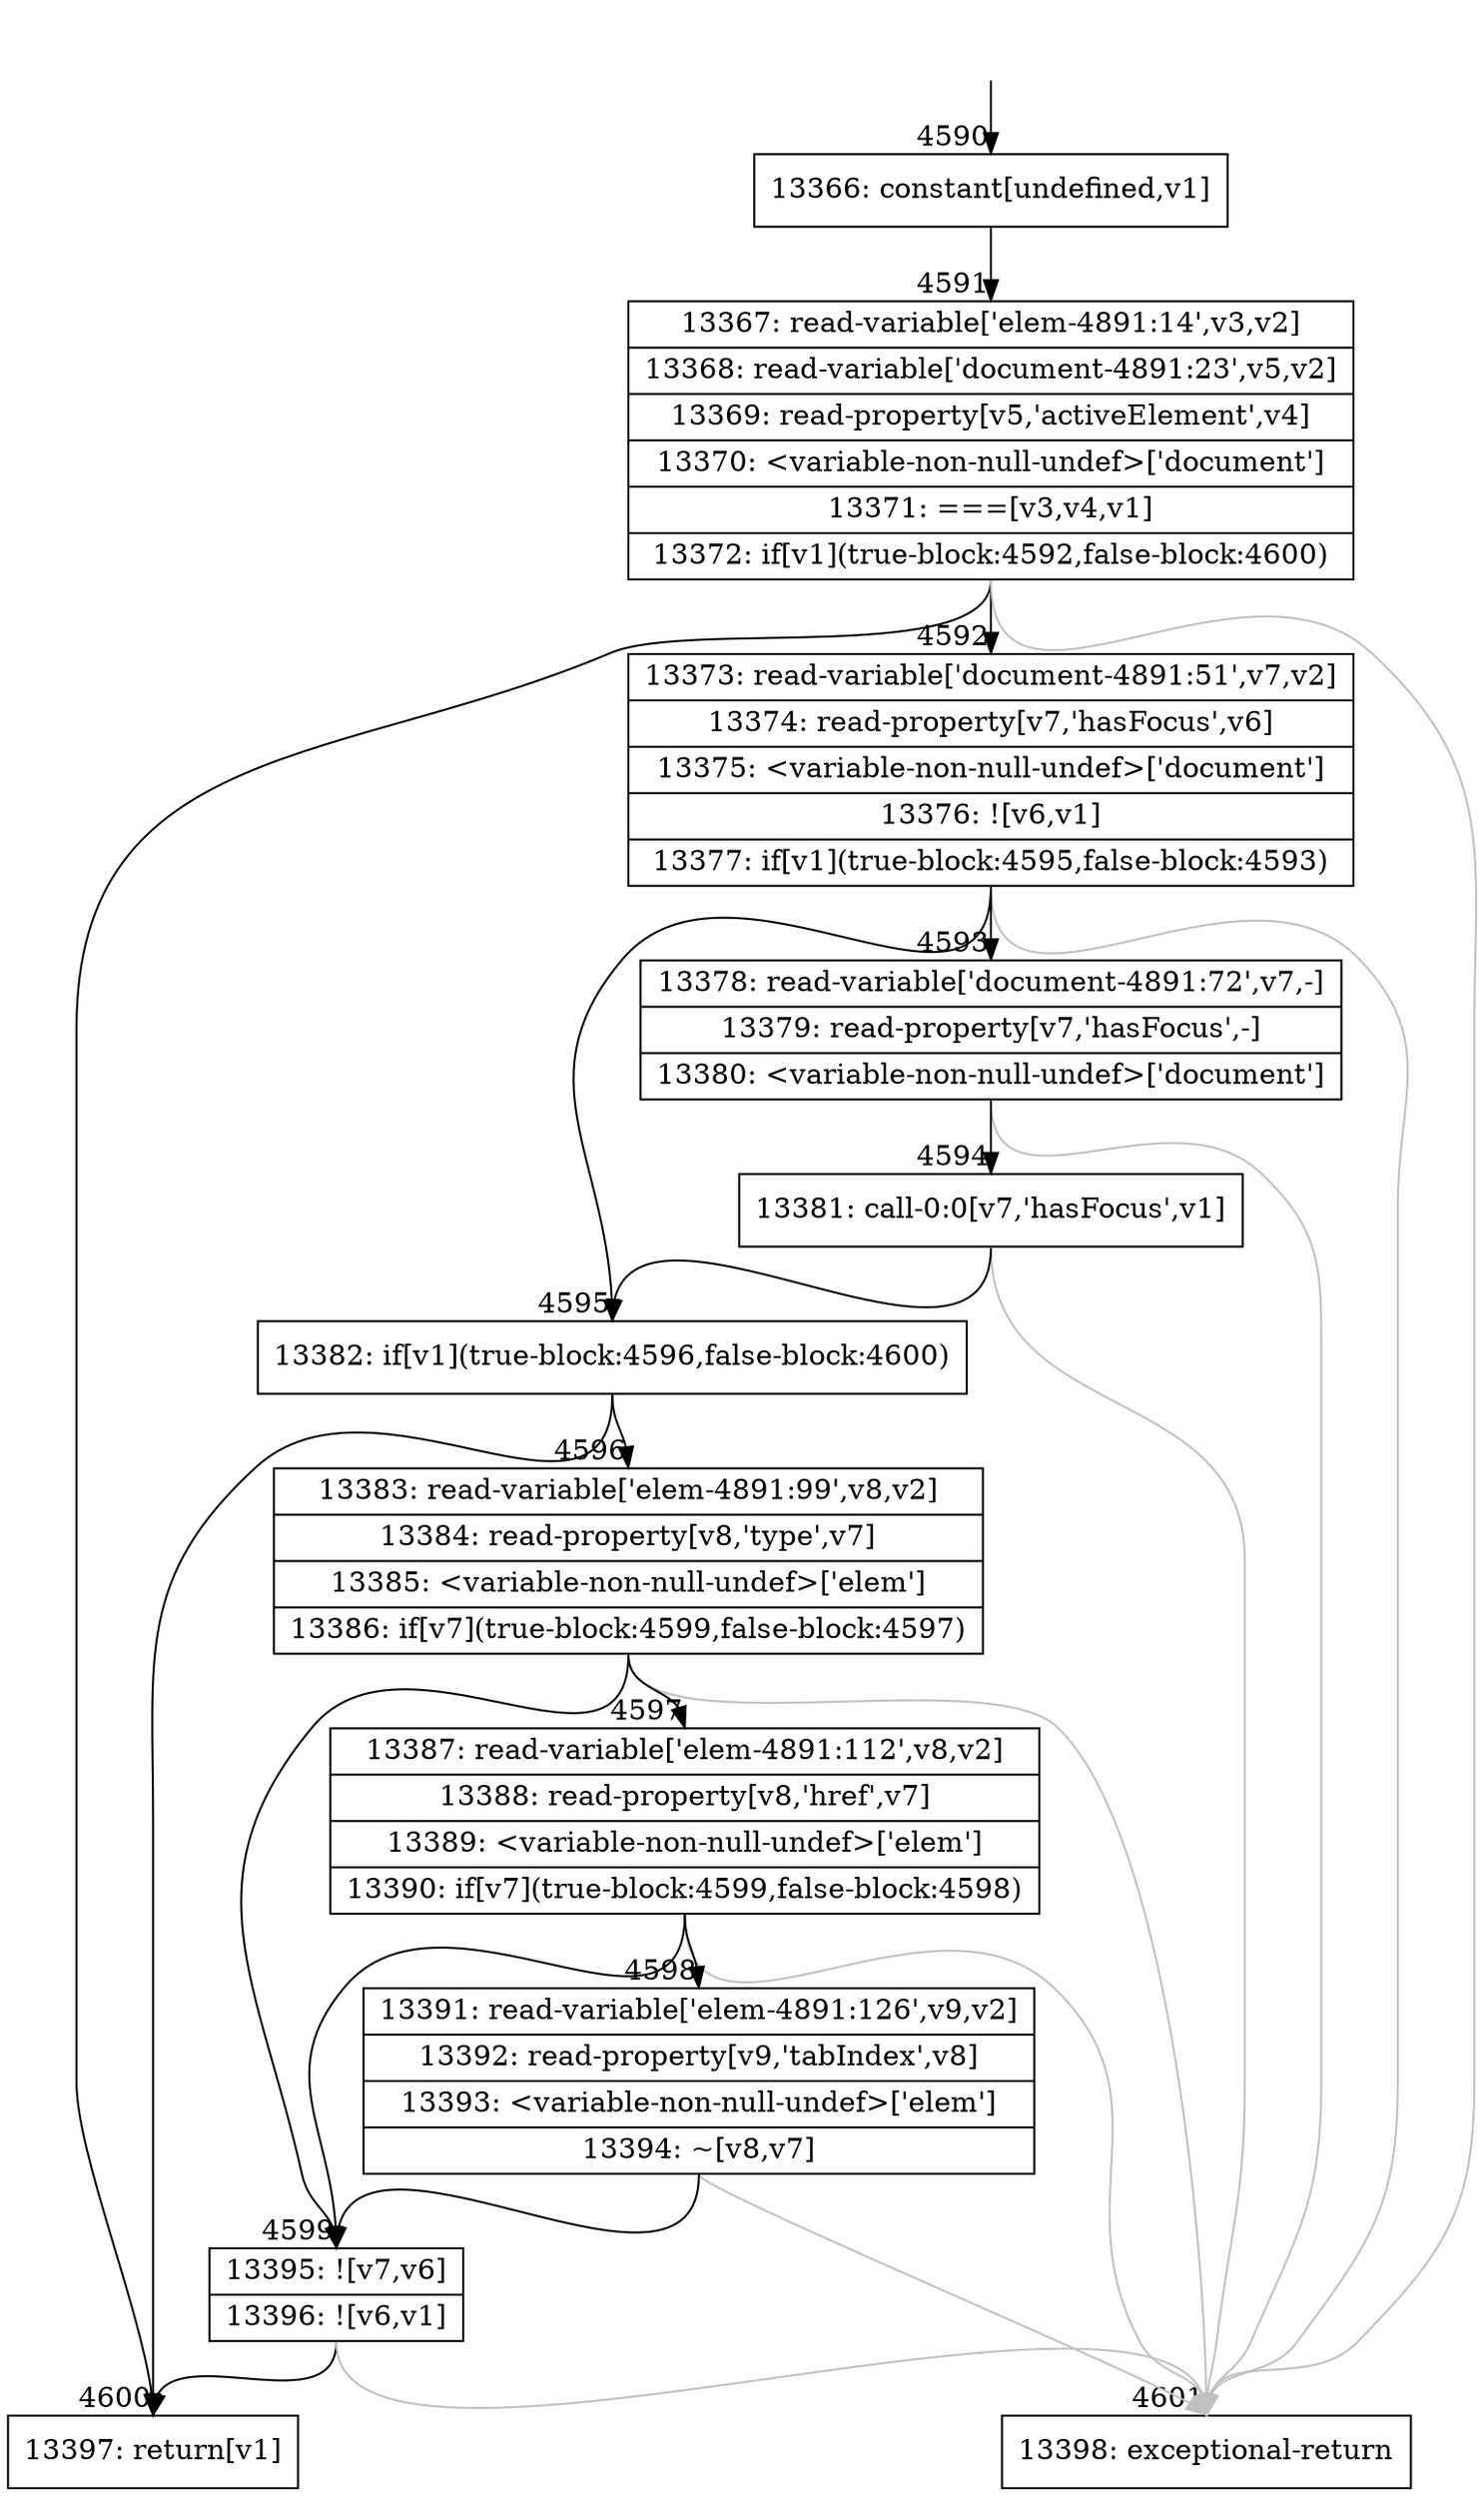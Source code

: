 digraph {
rankdir="TD"
BB_entry300[shape=none,label=""];
BB_entry300 -> BB4590 [tailport=s, headport=n, headlabel="    4590"]
BB4590 [shape=record label="{13366: constant[undefined,v1]}" ] 
BB4590 -> BB4591 [tailport=s, headport=n, headlabel="      4591"]
BB4591 [shape=record label="{13367: read-variable['elem-4891:14',v3,v2]|13368: read-variable['document-4891:23',v5,v2]|13369: read-property[v5,'activeElement',v4]|13370: \<variable-non-null-undef\>['document']|13371: ===[v3,v4,v1]|13372: if[v1](true-block:4592,false-block:4600)}" ] 
BB4591 -> BB4600 [tailport=s, headport=n, headlabel="      4600"]
BB4591 -> BB4592 [tailport=s, headport=n, headlabel="      4592"]
BB4591 -> BB4601 [tailport=s, headport=n, color=gray, headlabel="      4601"]
BB4592 [shape=record label="{13373: read-variable['document-4891:51',v7,v2]|13374: read-property[v7,'hasFocus',v6]|13375: \<variable-non-null-undef\>['document']|13376: ![v6,v1]|13377: if[v1](true-block:4595,false-block:4593)}" ] 
BB4592 -> BB4595 [tailport=s, headport=n, headlabel="      4595"]
BB4592 -> BB4593 [tailport=s, headport=n, headlabel="      4593"]
BB4592 -> BB4601 [tailport=s, headport=n, color=gray]
BB4593 [shape=record label="{13378: read-variable['document-4891:72',v7,-]|13379: read-property[v7,'hasFocus',-]|13380: \<variable-non-null-undef\>['document']}" ] 
BB4593 -> BB4594 [tailport=s, headport=n, headlabel="      4594"]
BB4593 -> BB4601 [tailport=s, headport=n, color=gray]
BB4594 [shape=record label="{13381: call-0:0[v7,'hasFocus',v1]}" ] 
BB4594 -> BB4595 [tailport=s, headport=n]
BB4594 -> BB4601 [tailport=s, headport=n, color=gray]
BB4595 [shape=record label="{13382: if[v1](true-block:4596,false-block:4600)}" ] 
BB4595 -> BB4600 [tailport=s, headport=n]
BB4595 -> BB4596 [tailport=s, headport=n, headlabel="      4596"]
BB4596 [shape=record label="{13383: read-variable['elem-4891:99',v8,v2]|13384: read-property[v8,'type',v7]|13385: \<variable-non-null-undef\>['elem']|13386: if[v7](true-block:4599,false-block:4597)}" ] 
BB4596 -> BB4599 [tailport=s, headport=n, headlabel="      4599"]
BB4596 -> BB4597 [tailport=s, headport=n, headlabel="      4597"]
BB4596 -> BB4601 [tailport=s, headport=n, color=gray]
BB4597 [shape=record label="{13387: read-variable['elem-4891:112',v8,v2]|13388: read-property[v8,'href',v7]|13389: \<variable-non-null-undef\>['elem']|13390: if[v7](true-block:4599,false-block:4598)}" ] 
BB4597 -> BB4599 [tailport=s, headport=n]
BB4597 -> BB4598 [tailport=s, headport=n, headlabel="      4598"]
BB4597 -> BB4601 [tailport=s, headport=n, color=gray]
BB4598 [shape=record label="{13391: read-variable['elem-4891:126',v9,v2]|13392: read-property[v9,'tabIndex',v8]|13393: \<variable-non-null-undef\>['elem']|13394: ~[v8,v7]}" ] 
BB4598 -> BB4599 [tailport=s, headport=n]
BB4598 -> BB4601 [tailport=s, headport=n, color=gray]
BB4599 [shape=record label="{13395: ![v7,v6]|13396: ![v6,v1]}" ] 
BB4599 -> BB4600 [tailport=s, headport=n]
BB4599 -> BB4601 [tailport=s, headport=n, color=gray]
BB4600 [shape=record label="{13397: return[v1]}" ] 
BB4601 [shape=record label="{13398: exceptional-return}" ] 
}

